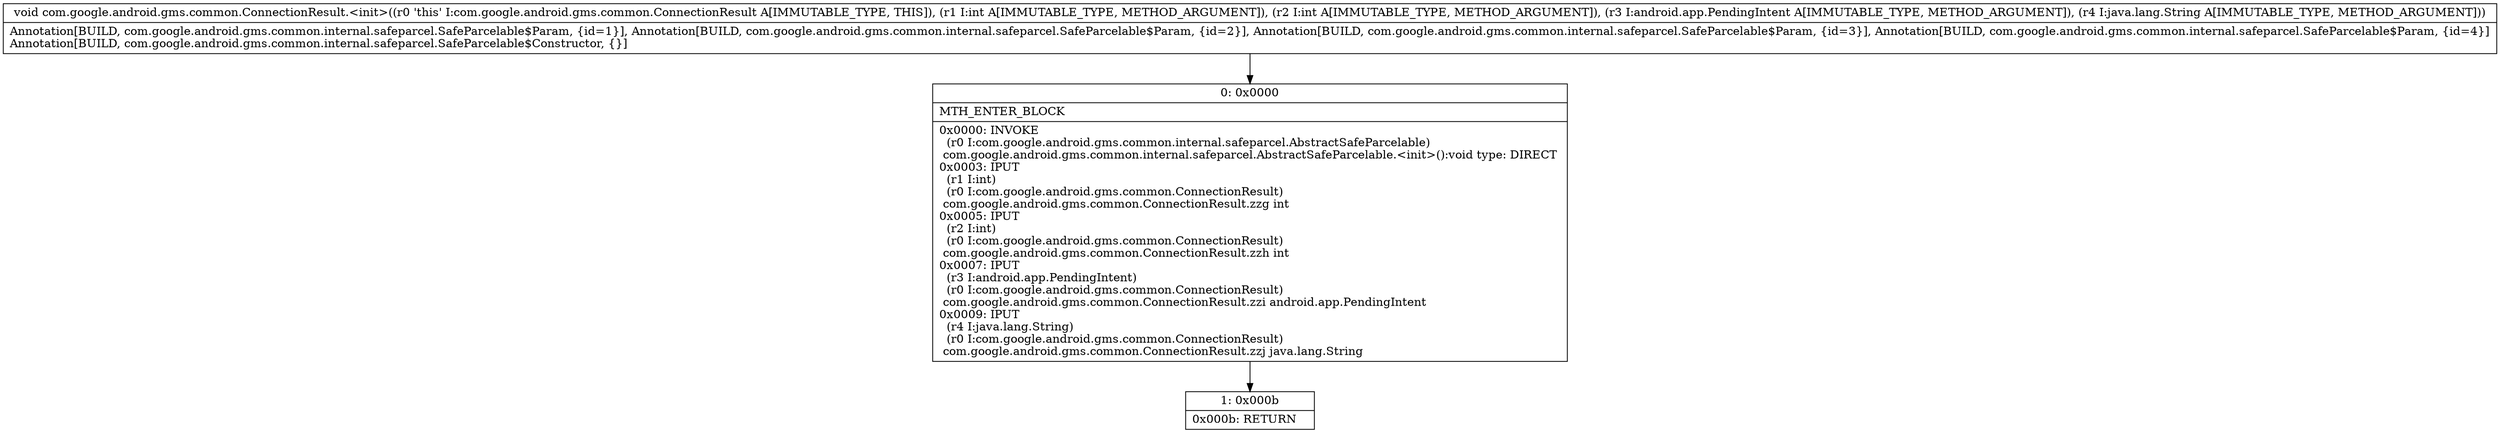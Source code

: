 digraph "CFG forcom.google.android.gms.common.ConnectionResult.\<init\>(IILandroid\/app\/PendingIntent;Ljava\/lang\/String;)V" {
Node_0 [shape=record,label="{0\:\ 0x0000|MTH_ENTER_BLOCK\l|0x0000: INVOKE  \l  (r0 I:com.google.android.gms.common.internal.safeparcel.AbstractSafeParcelable)\l com.google.android.gms.common.internal.safeparcel.AbstractSafeParcelable.\<init\>():void type: DIRECT \l0x0003: IPUT  \l  (r1 I:int)\l  (r0 I:com.google.android.gms.common.ConnectionResult)\l com.google.android.gms.common.ConnectionResult.zzg int \l0x0005: IPUT  \l  (r2 I:int)\l  (r0 I:com.google.android.gms.common.ConnectionResult)\l com.google.android.gms.common.ConnectionResult.zzh int \l0x0007: IPUT  \l  (r3 I:android.app.PendingIntent)\l  (r0 I:com.google.android.gms.common.ConnectionResult)\l com.google.android.gms.common.ConnectionResult.zzi android.app.PendingIntent \l0x0009: IPUT  \l  (r4 I:java.lang.String)\l  (r0 I:com.google.android.gms.common.ConnectionResult)\l com.google.android.gms.common.ConnectionResult.zzj java.lang.String \l}"];
Node_1 [shape=record,label="{1\:\ 0x000b|0x000b: RETURN   \l}"];
MethodNode[shape=record,label="{void com.google.android.gms.common.ConnectionResult.\<init\>((r0 'this' I:com.google.android.gms.common.ConnectionResult A[IMMUTABLE_TYPE, THIS]), (r1 I:int A[IMMUTABLE_TYPE, METHOD_ARGUMENT]), (r2 I:int A[IMMUTABLE_TYPE, METHOD_ARGUMENT]), (r3 I:android.app.PendingIntent A[IMMUTABLE_TYPE, METHOD_ARGUMENT]), (r4 I:java.lang.String A[IMMUTABLE_TYPE, METHOD_ARGUMENT]))  | Annotation[BUILD, com.google.android.gms.common.internal.safeparcel.SafeParcelable$Param, \{id=1\}], Annotation[BUILD, com.google.android.gms.common.internal.safeparcel.SafeParcelable$Param, \{id=2\}], Annotation[BUILD, com.google.android.gms.common.internal.safeparcel.SafeParcelable$Param, \{id=3\}], Annotation[BUILD, com.google.android.gms.common.internal.safeparcel.SafeParcelable$Param, \{id=4\}]\lAnnotation[BUILD, com.google.android.gms.common.internal.safeparcel.SafeParcelable$Constructor, \{\}]\l}"];
MethodNode -> Node_0;
Node_0 -> Node_1;
}


